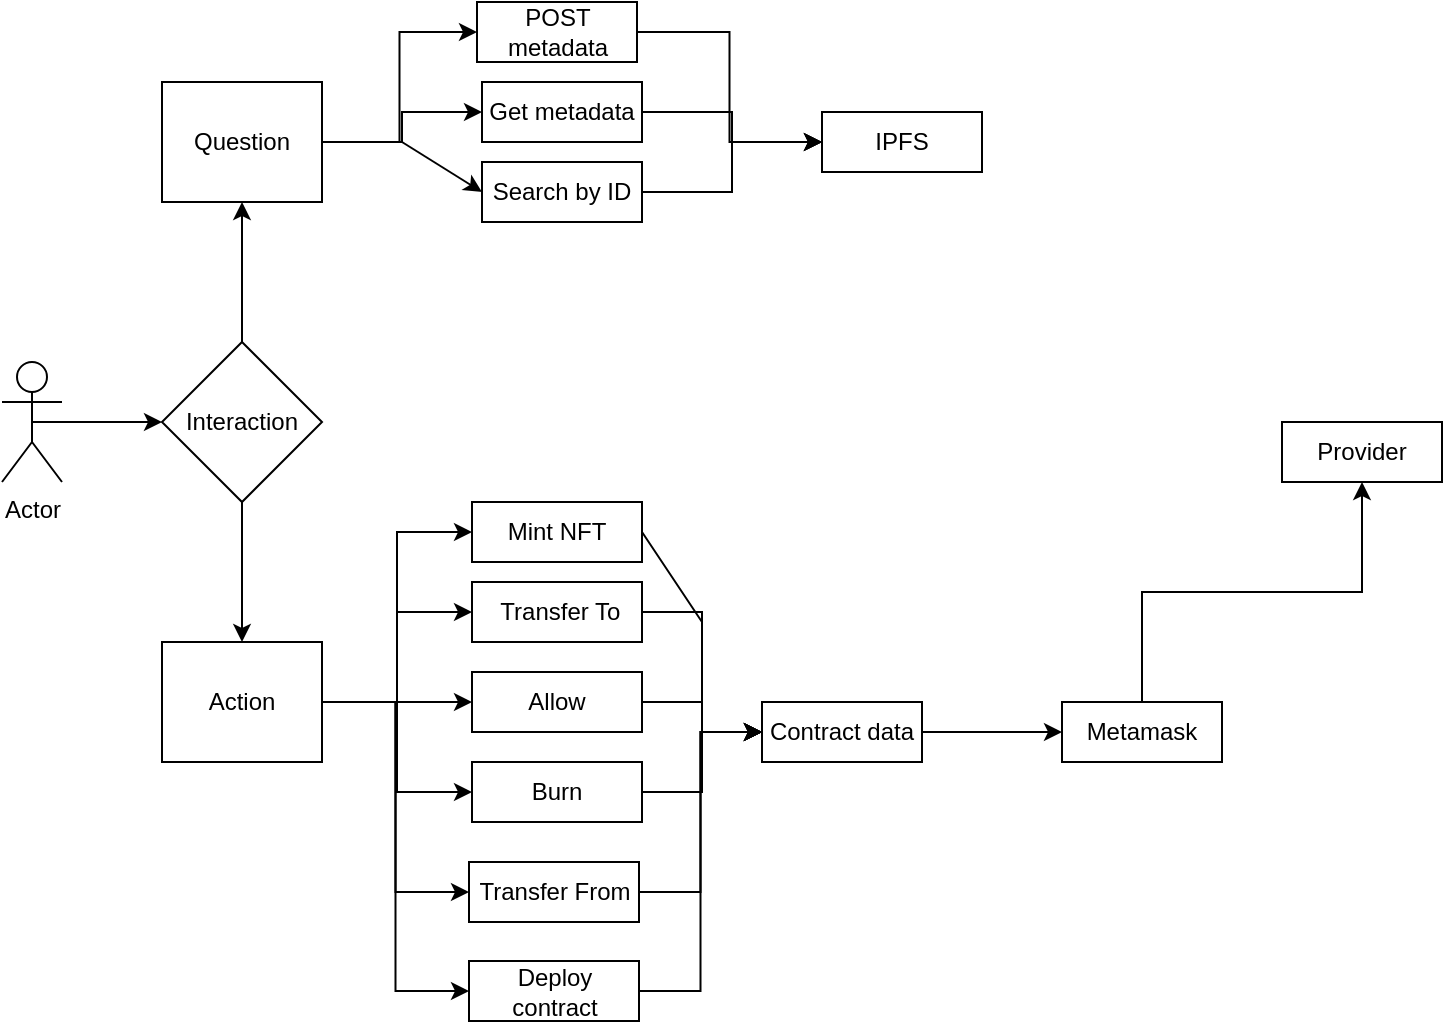 <mxfile version="20.1.1" type="device"><diagram id="C5RBs43oDa-KdzZeNtuy" name="Page-1"><mxGraphModel dx="946" dy="646" grid="1" gridSize="10" guides="1" tooltips="1" connect="1" arrows="1" fold="1" page="1" pageScale="1" pageWidth="827" pageHeight="1169" math="0" shadow="0"><root><mxCell id="WIyWlLk6GJQsqaUBKTNV-0"/><mxCell id="WIyWlLk6GJQsqaUBKTNV-1" parent="WIyWlLk6GJQsqaUBKTNV-0"/><mxCell id="dCN2O5XZOFiQcNn65Ni0-1" value="Actor" style="shape=umlActor;verticalLabelPosition=bottom;verticalAlign=top;html=1;outlineConnect=0;" parent="WIyWlLk6GJQsqaUBKTNV-1" vertex="1"><mxGeometry x="20" y="270" width="30" height="60" as="geometry"/></mxCell><mxCell id="dCN2O5XZOFiQcNn65Ni0-2" value="Interaction" style="rhombus;whiteSpace=wrap;html=1;" parent="WIyWlLk6GJQsqaUBKTNV-1" vertex="1"><mxGeometry x="100" y="260" width="80" height="80" as="geometry"/></mxCell><mxCell id="dCN2O5XZOFiQcNn65Ni0-3" value="" style="endArrow=classic;html=1;rounded=0;exitX=0.5;exitY=0.5;exitDx=0;exitDy=0;exitPerimeter=0;" parent="WIyWlLk6GJQsqaUBKTNV-1" source="dCN2O5XZOFiQcNn65Ni0-1" target="dCN2O5XZOFiQcNn65Ni0-2" edge="1"><mxGeometry width="50" height="50" relative="1" as="geometry"><mxPoint x="400" y="360" as="sourcePoint"/><mxPoint x="450" y="310" as="targetPoint"/></mxGeometry></mxCell><mxCell id="dCN2O5XZOFiQcNn65Ni0-9" value="" style="edgeStyle=orthogonalEdgeStyle;rounded=0;orthogonalLoop=1;jettySize=auto;html=1;entryX=0;entryY=0.5;entryDx=0;entryDy=0;" parent="WIyWlLk6GJQsqaUBKTNV-1" source="dCN2O5XZOFiQcNn65Ni0-4" target="dCN2O5XZOFiQcNn65Ni0-8" edge="1"><mxGeometry relative="1" as="geometry"/></mxCell><mxCell id="dCN2O5XZOFiQcNn65Ni0-13" style="edgeStyle=orthogonalEdgeStyle;rounded=0;orthogonalLoop=1;jettySize=auto;html=1;exitX=1;exitY=0.5;exitDx=0;exitDy=0;entryX=0;entryY=0.5;entryDx=0;entryDy=0;" parent="WIyWlLk6GJQsqaUBKTNV-1" source="dCN2O5XZOFiQcNn65Ni0-4" target="dCN2O5XZOFiQcNn65Ni0-12" edge="1"><mxGeometry relative="1" as="geometry"/></mxCell><mxCell id="dCN2O5XZOFiQcNn65Ni0-15" style="edgeStyle=orthogonalEdgeStyle;rounded=0;orthogonalLoop=1;jettySize=auto;html=1;exitX=1;exitY=0.5;exitDx=0;exitDy=0;entryX=0;entryY=0.5;entryDx=0;entryDy=0;" parent="WIyWlLk6GJQsqaUBKTNV-1" source="dCN2O5XZOFiQcNn65Ni0-4" target="dCN2O5XZOFiQcNn65Ni0-14" edge="1"><mxGeometry relative="1" as="geometry"/></mxCell><mxCell id="dCN2O5XZOFiQcNn65Ni0-17" style="edgeStyle=orthogonalEdgeStyle;rounded=0;orthogonalLoop=1;jettySize=auto;html=1;exitX=1;exitY=0.5;exitDx=0;exitDy=0;entryX=0;entryY=0.5;entryDx=0;entryDy=0;" parent="WIyWlLk6GJQsqaUBKTNV-1" source="dCN2O5XZOFiQcNn65Ni0-4" target="dCN2O5XZOFiQcNn65Ni0-16" edge="1"><mxGeometry relative="1" as="geometry"/></mxCell><mxCell id="dCN2O5XZOFiQcNn65Ni0-27" style="edgeStyle=orthogonalEdgeStyle;rounded=0;orthogonalLoop=1;jettySize=auto;html=1;exitX=1;exitY=0.5;exitDx=0;exitDy=0;entryX=0;entryY=0.5;entryDx=0;entryDy=0;" parent="WIyWlLk6GJQsqaUBKTNV-1" source="dCN2O5XZOFiQcNn65Ni0-4" target="dCN2O5XZOFiQcNn65Ni0-26" edge="1"><mxGeometry relative="1" as="geometry"/></mxCell><mxCell id="nLzRur7vBMSheoztbCv3-5" style="edgeStyle=orthogonalEdgeStyle;rounded=0;orthogonalLoop=1;jettySize=auto;html=1;exitX=1;exitY=0.5;exitDx=0;exitDy=0;entryX=0;entryY=0.5;entryDx=0;entryDy=0;" edge="1" parent="WIyWlLk6GJQsqaUBKTNV-1" source="dCN2O5XZOFiQcNn65Ni0-4" target="nLzRur7vBMSheoztbCv3-4"><mxGeometry relative="1" as="geometry"/></mxCell><mxCell id="dCN2O5XZOFiQcNn65Ni0-4" value="Action" style="rounded=0;whiteSpace=wrap;html=1;" parent="WIyWlLk6GJQsqaUBKTNV-1" vertex="1"><mxGeometry x="100" y="410" width="80" height="60" as="geometry"/></mxCell><mxCell id="dCN2O5XZOFiQcNn65Ni0-11" value="" style="edgeStyle=orthogonalEdgeStyle;rounded=0;orthogonalLoop=1;jettySize=auto;html=1;entryX=0;entryY=0.5;entryDx=0;entryDy=0;" parent="WIyWlLk6GJQsqaUBKTNV-1" source="dCN2O5XZOFiQcNn65Ni0-5" target="dCN2O5XZOFiQcNn65Ni0-10" edge="1"><mxGeometry relative="1" as="geometry"/></mxCell><mxCell id="nLzRur7vBMSheoztbCv3-8" style="edgeStyle=orthogonalEdgeStyle;rounded=0;orthogonalLoop=1;jettySize=auto;html=1;exitX=1;exitY=0.5;exitDx=0;exitDy=0;entryX=0;entryY=0.5;entryDx=0;entryDy=0;" edge="1" parent="WIyWlLk6GJQsqaUBKTNV-1" source="dCN2O5XZOFiQcNn65Ni0-5" target="nLzRur7vBMSheoztbCv3-7"><mxGeometry relative="1" as="geometry"/></mxCell><mxCell id="dCN2O5XZOFiQcNn65Ni0-5" value="Question" style="rounded=0;whiteSpace=wrap;html=1;" parent="WIyWlLk6GJQsqaUBKTNV-1" vertex="1"><mxGeometry x="100" y="130" width="80" height="60" as="geometry"/></mxCell><mxCell id="dCN2O5XZOFiQcNn65Ni0-6" value="" style="endArrow=classic;html=1;rounded=0;exitX=0.5;exitY=0;exitDx=0;exitDy=0;entryX=0.5;entryY=1;entryDx=0;entryDy=0;" parent="WIyWlLk6GJQsqaUBKTNV-1" source="dCN2O5XZOFiQcNn65Ni0-2" target="dCN2O5XZOFiQcNn65Ni0-5" edge="1"><mxGeometry width="50" height="50" relative="1" as="geometry"><mxPoint x="400" y="360" as="sourcePoint"/><mxPoint x="450" y="310" as="targetPoint"/></mxGeometry></mxCell><mxCell id="dCN2O5XZOFiQcNn65Ni0-7" value="" style="endArrow=classic;html=1;rounded=0;exitX=0.5;exitY=1;exitDx=0;exitDy=0;entryX=0.5;entryY=0;entryDx=0;entryDy=0;" parent="WIyWlLk6GJQsqaUBKTNV-1" source="dCN2O5XZOFiQcNn65Ni0-2" target="dCN2O5XZOFiQcNn65Ni0-4" edge="1"><mxGeometry width="50" height="50" relative="1" as="geometry"><mxPoint x="400" y="360" as="sourcePoint"/><mxPoint x="450" y="310" as="targetPoint"/></mxGeometry></mxCell><mxCell id="dCN2O5XZOFiQcNn65Ni0-8" value="Mint NFT" style="rounded=0;whiteSpace=wrap;html=1;" parent="WIyWlLk6GJQsqaUBKTNV-1" vertex="1"><mxGeometry x="255" y="340" width="85" height="30" as="geometry"/></mxCell><mxCell id="dCN2O5XZOFiQcNn65Ni0-32" style="edgeStyle=orthogonalEdgeStyle;rounded=0;orthogonalLoop=1;jettySize=auto;html=1;exitX=1;exitY=0.5;exitDx=0;exitDy=0;entryX=0;entryY=0.5;entryDx=0;entryDy=0;" parent="WIyWlLk6GJQsqaUBKTNV-1" source="dCN2O5XZOFiQcNn65Ni0-10" target="dCN2O5XZOFiQcNn65Ni0-31" edge="1"><mxGeometry relative="1" as="geometry"/></mxCell><mxCell id="dCN2O5XZOFiQcNn65Ni0-10" value="Get metadata" style="rounded=0;whiteSpace=wrap;html=1;" parent="WIyWlLk6GJQsqaUBKTNV-1" vertex="1"><mxGeometry x="260" y="130" width="80" height="30" as="geometry"/></mxCell><mxCell id="dCN2O5XZOFiQcNn65Ni0-37" style="edgeStyle=orthogonalEdgeStyle;rounded=0;orthogonalLoop=1;jettySize=auto;html=1;exitX=1;exitY=0.5;exitDx=0;exitDy=0;entryX=0;entryY=0.5;entryDx=0;entryDy=0;" parent="WIyWlLk6GJQsqaUBKTNV-1" source="dCN2O5XZOFiQcNn65Ni0-12" target="dCN2O5XZOFiQcNn65Ni0-35" edge="1"><mxGeometry relative="1" as="geometry"><mxPoint x="390" y="350" as="targetPoint"/></mxGeometry></mxCell><mxCell id="dCN2O5XZOFiQcNn65Ni0-12" value="&amp;nbsp;Transfer To" style="rounded=0;whiteSpace=wrap;html=1;" parent="WIyWlLk6GJQsqaUBKTNV-1" vertex="1"><mxGeometry x="255" y="380" width="85" height="30" as="geometry"/></mxCell><mxCell id="dCN2O5XZOFiQcNn65Ni0-38" style="edgeStyle=orthogonalEdgeStyle;rounded=0;orthogonalLoop=1;jettySize=auto;html=1;exitX=1;exitY=0.5;exitDx=0;exitDy=0;entryX=0;entryY=0.5;entryDx=0;entryDy=0;" parent="WIyWlLk6GJQsqaUBKTNV-1" source="dCN2O5XZOFiQcNn65Ni0-14" target="dCN2O5XZOFiQcNn65Ni0-35" edge="1"><mxGeometry relative="1" as="geometry"/></mxCell><mxCell id="dCN2O5XZOFiQcNn65Ni0-14" value="Allow" style="rounded=0;whiteSpace=wrap;html=1;" parent="WIyWlLk6GJQsqaUBKTNV-1" vertex="1"><mxGeometry x="255" y="425" width="85" height="30" as="geometry"/></mxCell><mxCell id="dCN2O5XZOFiQcNn65Ni0-39" style="edgeStyle=orthogonalEdgeStyle;rounded=0;orthogonalLoop=1;jettySize=auto;html=1;exitX=1;exitY=0.5;exitDx=0;exitDy=0;" parent="WIyWlLk6GJQsqaUBKTNV-1" source="dCN2O5XZOFiQcNn65Ni0-16" target="dCN2O5XZOFiQcNn65Ni0-35" edge="1"><mxGeometry relative="1" as="geometry"/></mxCell><mxCell id="dCN2O5XZOFiQcNn65Ni0-16" value="Burn" style="rounded=0;whiteSpace=wrap;html=1;" parent="WIyWlLk6GJQsqaUBKTNV-1" vertex="1"><mxGeometry x="255" y="470" width="85" height="30" as="geometry"/></mxCell><mxCell id="dCN2O5XZOFiQcNn65Ni0-33" style="edgeStyle=orthogonalEdgeStyle;rounded=0;orthogonalLoop=1;jettySize=auto;html=1;exitX=1;exitY=0.5;exitDx=0;exitDy=0;entryX=0;entryY=0.5;entryDx=0;entryDy=0;" parent="WIyWlLk6GJQsqaUBKTNV-1" source="dCN2O5XZOFiQcNn65Ni0-18" edge="1" target="dCN2O5XZOFiQcNn65Ni0-31"><mxGeometry relative="1" as="geometry"><mxPoint x="390" y="160" as="targetPoint"/></mxGeometry></mxCell><mxCell id="dCN2O5XZOFiQcNn65Ni0-18" value="Search by ID" style="rounded=0;whiteSpace=wrap;html=1;" parent="WIyWlLk6GJQsqaUBKTNV-1" vertex="1"><mxGeometry x="260" y="170" width="80" height="30" as="geometry"/></mxCell><mxCell id="dCN2O5XZOFiQcNn65Ni0-22" value="" style="endArrow=classic;html=1;rounded=0;entryX=0;entryY=0.5;entryDx=0;entryDy=0;" parent="WIyWlLk6GJQsqaUBKTNV-1" target="dCN2O5XZOFiQcNn65Ni0-18" edge="1"><mxGeometry width="50" height="50" relative="1" as="geometry"><mxPoint x="220" y="160" as="sourcePoint"/><mxPoint x="450" y="290" as="targetPoint"/></mxGeometry></mxCell><mxCell id="dCN2O5XZOFiQcNn65Ni0-43" style="edgeStyle=orthogonalEdgeStyle;rounded=0;orthogonalLoop=1;jettySize=auto;html=1;exitX=1;exitY=0.5;exitDx=0;exitDy=0;entryX=0;entryY=0.5;entryDx=0;entryDy=0;" parent="WIyWlLk6GJQsqaUBKTNV-1" source="dCN2O5XZOFiQcNn65Ni0-26" target="dCN2O5XZOFiQcNn65Ni0-35" edge="1"><mxGeometry relative="1" as="geometry"/></mxCell><mxCell id="dCN2O5XZOFiQcNn65Ni0-26" value="Transfer From" style="rounded=0;whiteSpace=wrap;html=1;" parent="WIyWlLk6GJQsqaUBKTNV-1" vertex="1"><mxGeometry x="253.5" y="520" width="85" height="30" as="geometry"/></mxCell><mxCell id="dCN2O5XZOFiQcNn65Ni0-31" value="IPFS" style="rounded=0;whiteSpace=wrap;html=1;" parent="WIyWlLk6GJQsqaUBKTNV-1" vertex="1"><mxGeometry x="430" y="145" width="80" height="30" as="geometry"/></mxCell><mxCell id="dCN2O5XZOFiQcNn65Ni0-47" style="edgeStyle=orthogonalEdgeStyle;rounded=0;orthogonalLoop=1;jettySize=auto;html=1;entryX=0;entryY=0.5;entryDx=0;entryDy=0;" parent="WIyWlLk6GJQsqaUBKTNV-1" source="dCN2O5XZOFiQcNn65Ni0-35" target="dCN2O5XZOFiQcNn65Ni0-46" edge="1"><mxGeometry relative="1" as="geometry"><mxPoint x="510" y="427.5" as="sourcePoint"/></mxGeometry></mxCell><mxCell id="dCN2O5XZOFiQcNn65Ni0-35" value="Contract data" style="rounded=0;whiteSpace=wrap;html=1;" parent="WIyWlLk6GJQsqaUBKTNV-1" vertex="1"><mxGeometry x="400" y="440" width="80" height="30" as="geometry"/></mxCell><mxCell id="nLzRur7vBMSheoztbCv3-3" style="edgeStyle=orthogonalEdgeStyle;rounded=0;orthogonalLoop=1;jettySize=auto;html=1;exitX=0.5;exitY=0;exitDx=0;exitDy=0;entryX=0.5;entryY=1;entryDx=0;entryDy=0;" edge="1" parent="WIyWlLk6GJQsqaUBKTNV-1" source="dCN2O5XZOFiQcNn65Ni0-46" target="nLzRur7vBMSheoztbCv3-0"><mxGeometry relative="1" as="geometry"/></mxCell><mxCell id="dCN2O5XZOFiQcNn65Ni0-46" value="Metamask" style="rounded=0;whiteSpace=wrap;html=1;" parent="WIyWlLk6GJQsqaUBKTNV-1" vertex="1"><mxGeometry x="550" y="440" width="80" height="30" as="geometry"/></mxCell><mxCell id="nLzRur7vBMSheoztbCv3-0" value="Provider" style="rounded=0;whiteSpace=wrap;html=1;" vertex="1" parent="WIyWlLk6GJQsqaUBKTNV-1"><mxGeometry x="660" y="300" width="80" height="30" as="geometry"/></mxCell><mxCell id="nLzRur7vBMSheoztbCv3-2" value="" style="endArrow=classic;html=1;rounded=0;exitX=1;exitY=0.5;exitDx=0;exitDy=0;entryX=0;entryY=0.5;entryDx=0;entryDy=0;" edge="1" parent="WIyWlLk6GJQsqaUBKTNV-1" source="dCN2O5XZOFiQcNn65Ni0-8" target="dCN2O5XZOFiQcNn65Ni0-35"><mxGeometry width="50" height="50" relative="1" as="geometry"><mxPoint x="390" y="420" as="sourcePoint"/><mxPoint x="440" y="370" as="targetPoint"/><Array as="points"><mxPoint x="370" y="400"/><mxPoint x="370" y="455"/></Array></mxGeometry></mxCell><mxCell id="nLzRur7vBMSheoztbCv3-6" style="edgeStyle=orthogonalEdgeStyle;rounded=0;orthogonalLoop=1;jettySize=auto;html=1;exitX=1;exitY=0.5;exitDx=0;exitDy=0;entryX=0;entryY=0.5;entryDx=0;entryDy=0;" edge="1" parent="WIyWlLk6GJQsqaUBKTNV-1" source="nLzRur7vBMSheoztbCv3-4" target="dCN2O5XZOFiQcNn65Ni0-35"><mxGeometry relative="1" as="geometry"/></mxCell><mxCell id="nLzRur7vBMSheoztbCv3-4" value="Deploy contract" style="rounded=0;whiteSpace=wrap;html=1;" vertex="1" parent="WIyWlLk6GJQsqaUBKTNV-1"><mxGeometry x="253.5" y="569.5" width="85" height="30" as="geometry"/></mxCell><mxCell id="nLzRur7vBMSheoztbCv3-9" style="edgeStyle=orthogonalEdgeStyle;rounded=0;orthogonalLoop=1;jettySize=auto;html=1;exitX=1;exitY=0.5;exitDx=0;exitDy=0;entryX=0;entryY=0.5;entryDx=0;entryDy=0;" edge="1" parent="WIyWlLk6GJQsqaUBKTNV-1" source="nLzRur7vBMSheoztbCv3-7" target="dCN2O5XZOFiQcNn65Ni0-31"><mxGeometry relative="1" as="geometry"/></mxCell><mxCell id="nLzRur7vBMSheoztbCv3-7" value="POST metadata" style="rounded=0;whiteSpace=wrap;html=1;" vertex="1" parent="WIyWlLk6GJQsqaUBKTNV-1"><mxGeometry x="257.5" y="90" width="80" height="30" as="geometry"/></mxCell></root></mxGraphModel></diagram></mxfile>